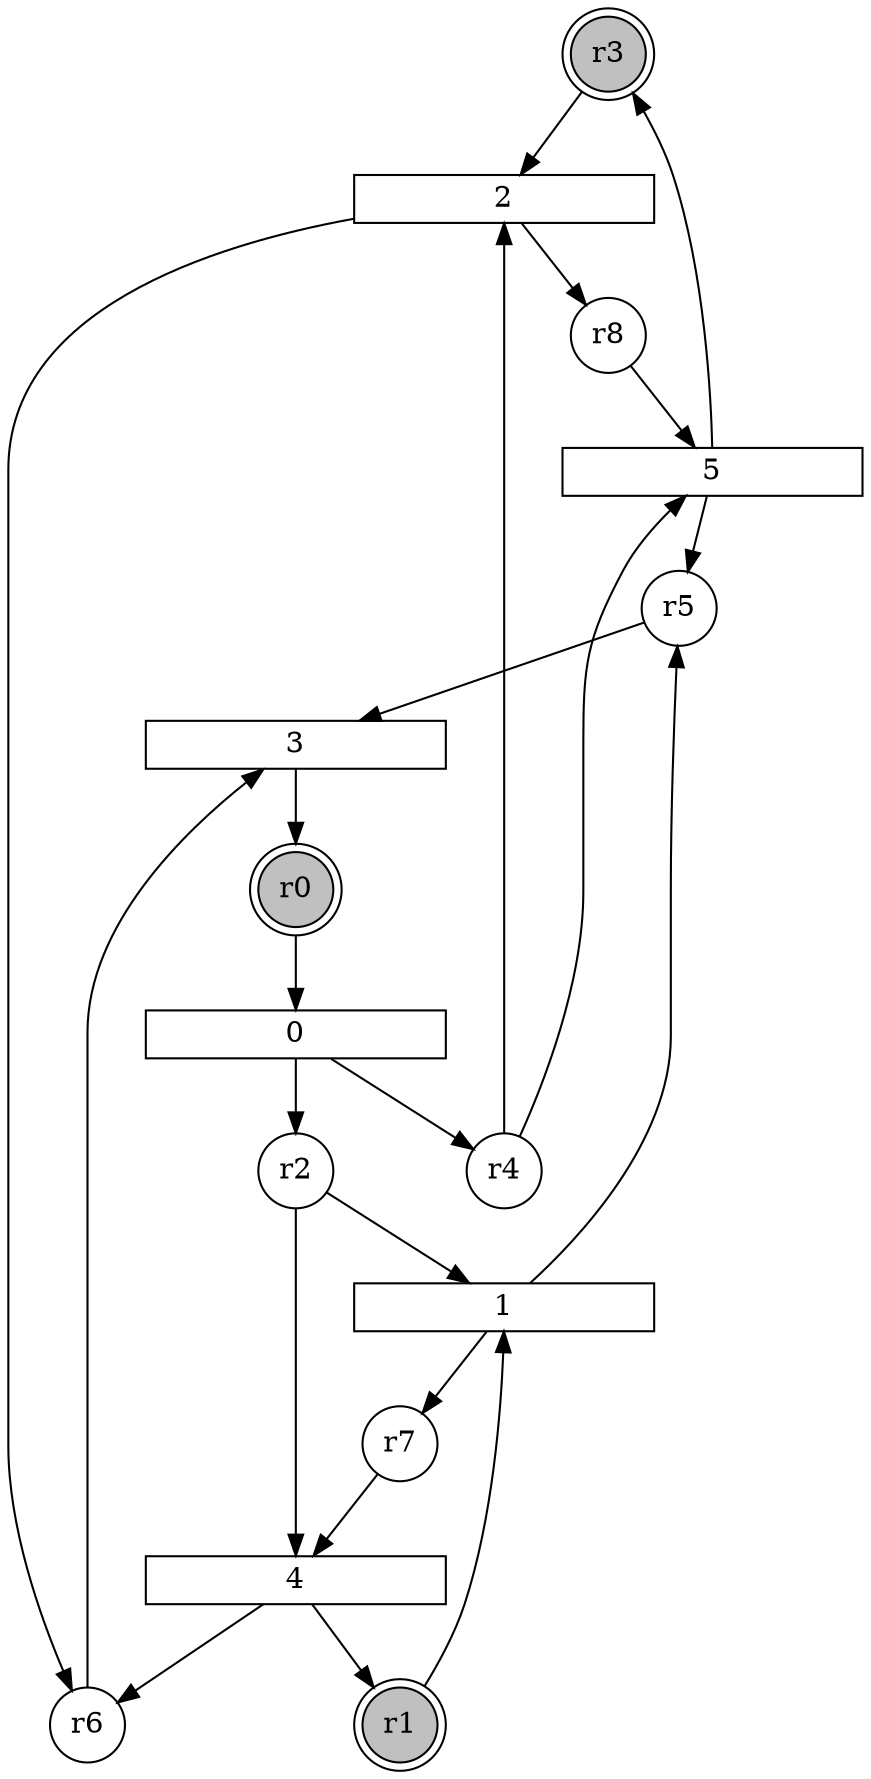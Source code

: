 digraph input7_PN{
subgraph initial_place {
	node [shape=doublecircle,fixedsize=true, fixedsize = 2, color = black, fillcolor = gray, style = filled];
	r3;
	r1;
	r0;
}
subgraph place {     
	node [shape=circle,fixedsize=true, fixedsize = 2];
	r7;
	r5;
	r4;
	r8;
	r6;
	r2;
}
subgraph transitions {
	node [shape=rect,height=0.2,width=2, forcelabels = false];
	0;
	1;
	2;
	3;
	4;
	5;
}
	r0 -> 0;
	r1 -> 1;
	r2 -> 1;
	r3 -> 2;
	r4 -> 2;
	r5 -> 3;
	r6 -> 3;
	r7 -> 4;
	r2 -> 4;
	r4 -> 5;
	r8 -> 5;
	0 -> r4;
	0 -> r2;
	1 -> r7;
	1 -> r5;
	2 -> r8;
	2 -> r6;
	3 -> r0;
	4 -> r1;
	4 -> r6;
	5 -> r3;
	5 -> r5;
}